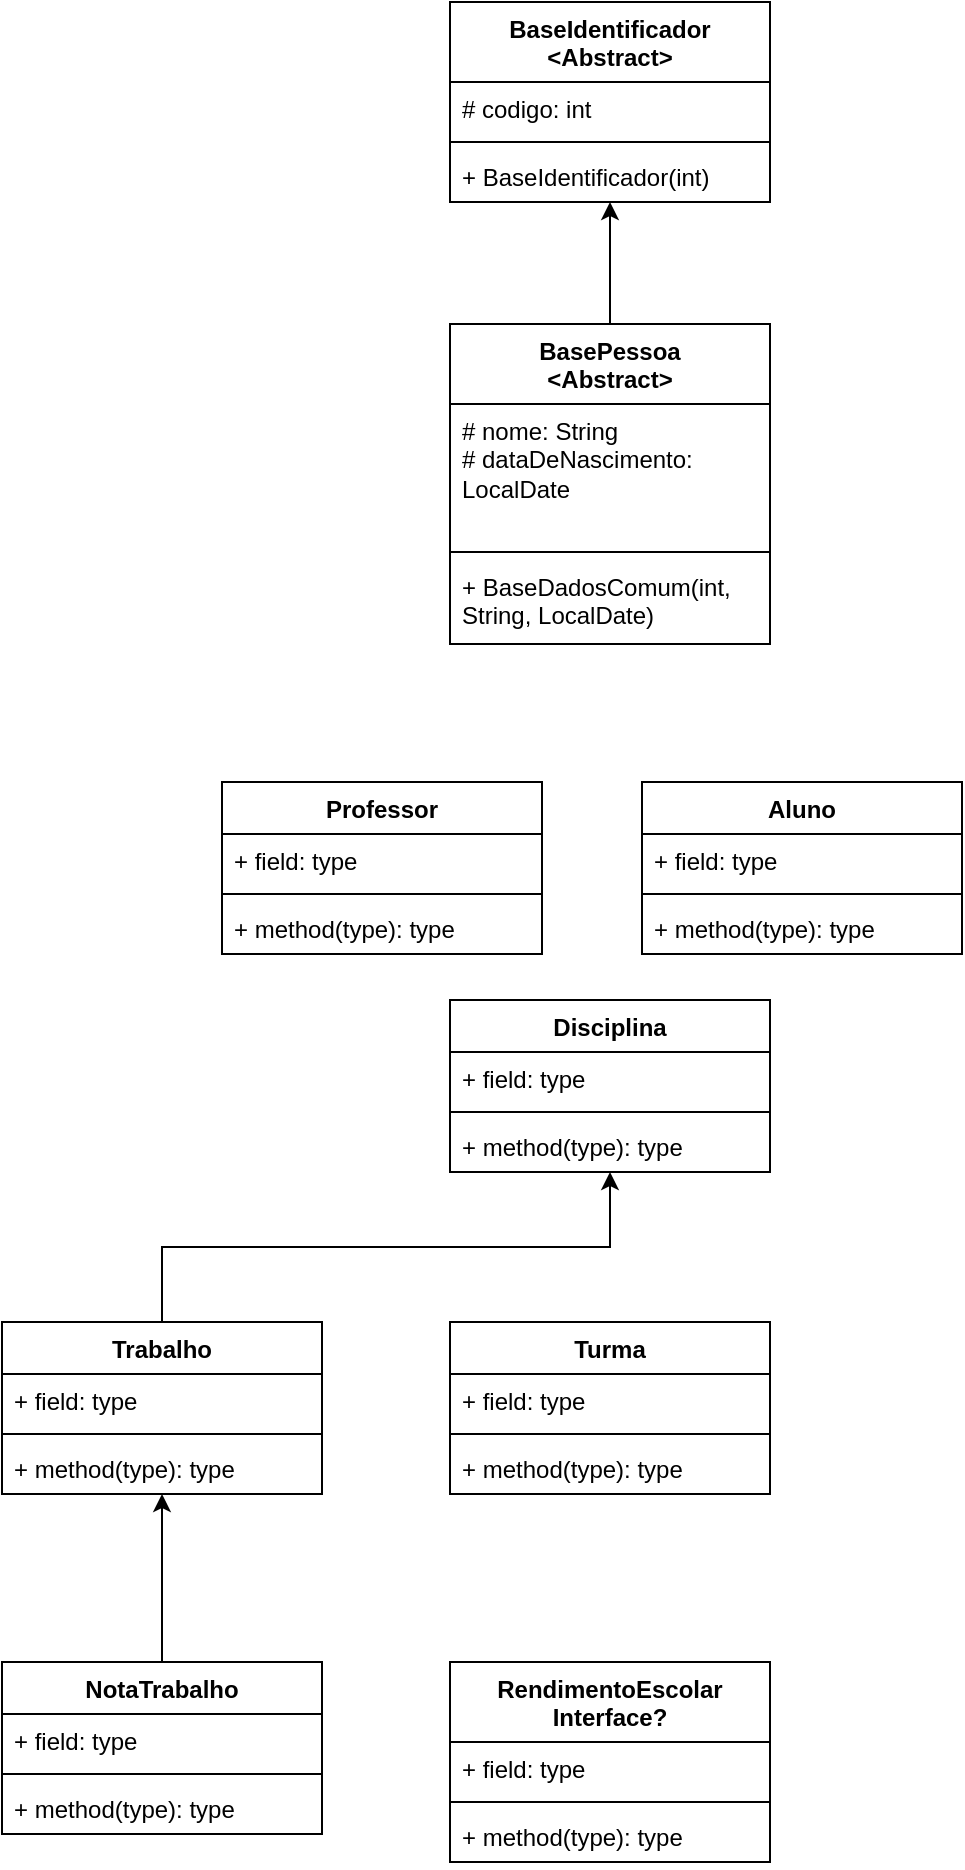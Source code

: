 <mxfile version="22.0.4" type="device">
  <diagram name="Página-1" id="yYudHLOopx4HhH3nTVya">
    <mxGraphModel dx="1434" dy="790" grid="1" gridSize="10" guides="1" tooltips="1" connect="1" arrows="1" fold="1" page="1" pageScale="1" pageWidth="827" pageHeight="1169" math="0" shadow="0">
      <root>
        <mxCell id="0" />
        <mxCell id="1" parent="0" />
        <mxCell id="nbLHjYVWkdb6PBZ8Sq3W-1" value="BaseIdentificador&lt;br&gt;&amp;lt;Abstract&amp;gt;" style="swimlane;fontStyle=1;align=center;verticalAlign=top;childLayout=stackLayout;horizontal=1;startSize=40;horizontalStack=0;resizeParent=1;resizeParentMax=0;resizeLast=0;collapsible=1;marginBottom=0;whiteSpace=wrap;html=1;" parent="1" vertex="1">
          <mxGeometry x="334" width="160" height="100" as="geometry">
            <mxRectangle x="334" width="140" height="40" as="alternateBounds" />
          </mxGeometry>
        </mxCell>
        <mxCell id="nbLHjYVWkdb6PBZ8Sq3W-2" value="# codigo: int" style="text;strokeColor=none;fillColor=none;align=left;verticalAlign=top;spacingLeft=4;spacingRight=4;overflow=hidden;rotatable=0;points=[[0,0.5],[1,0.5]];portConstraint=eastwest;whiteSpace=wrap;html=1;" parent="nbLHjYVWkdb6PBZ8Sq3W-1" vertex="1">
          <mxGeometry y="40" width="160" height="26" as="geometry" />
        </mxCell>
        <mxCell id="nbLHjYVWkdb6PBZ8Sq3W-3" value="" style="line;strokeWidth=1;fillColor=none;align=left;verticalAlign=middle;spacingTop=-1;spacingLeft=3;spacingRight=3;rotatable=0;labelPosition=right;points=[];portConstraint=eastwest;strokeColor=inherit;" parent="nbLHjYVWkdb6PBZ8Sq3W-1" vertex="1">
          <mxGeometry y="66" width="160" height="8" as="geometry" />
        </mxCell>
        <mxCell id="nbLHjYVWkdb6PBZ8Sq3W-4" value="+ BaseIdentificador(int)" style="text;strokeColor=none;fillColor=none;align=left;verticalAlign=top;spacingLeft=4;spacingRight=4;overflow=hidden;rotatable=0;points=[[0,0.5],[1,0.5]];portConstraint=eastwest;whiteSpace=wrap;html=1;" parent="nbLHjYVWkdb6PBZ8Sq3W-1" vertex="1">
          <mxGeometry y="74" width="160" height="26" as="geometry" />
        </mxCell>
        <mxCell id="nbLHjYVWkdb6PBZ8Sq3W-5" value="Professor" style="swimlane;fontStyle=1;align=center;verticalAlign=top;childLayout=stackLayout;horizontal=1;startSize=26;horizontalStack=0;resizeParent=1;resizeParentMax=0;resizeLast=0;collapsible=1;marginBottom=0;whiteSpace=wrap;html=1;" parent="1" vertex="1">
          <mxGeometry x="220" y="390" width="160" height="86" as="geometry" />
        </mxCell>
        <mxCell id="nbLHjYVWkdb6PBZ8Sq3W-6" value="+ field: type" style="text;strokeColor=none;fillColor=none;align=left;verticalAlign=top;spacingLeft=4;spacingRight=4;overflow=hidden;rotatable=0;points=[[0,0.5],[1,0.5]];portConstraint=eastwest;whiteSpace=wrap;html=1;" parent="nbLHjYVWkdb6PBZ8Sq3W-5" vertex="1">
          <mxGeometry y="26" width="160" height="26" as="geometry" />
        </mxCell>
        <mxCell id="nbLHjYVWkdb6PBZ8Sq3W-7" value="" style="line;strokeWidth=1;fillColor=none;align=left;verticalAlign=middle;spacingTop=-1;spacingLeft=3;spacingRight=3;rotatable=0;labelPosition=right;points=[];portConstraint=eastwest;strokeColor=inherit;" parent="nbLHjYVWkdb6PBZ8Sq3W-5" vertex="1">
          <mxGeometry y="52" width="160" height="8" as="geometry" />
        </mxCell>
        <mxCell id="nbLHjYVWkdb6PBZ8Sq3W-8" value="+ method(type): type" style="text;strokeColor=none;fillColor=none;align=left;verticalAlign=top;spacingLeft=4;spacingRight=4;overflow=hidden;rotatable=0;points=[[0,0.5],[1,0.5]];portConstraint=eastwest;whiteSpace=wrap;html=1;" parent="nbLHjYVWkdb6PBZ8Sq3W-5" vertex="1">
          <mxGeometry y="60" width="160" height="26" as="geometry" />
        </mxCell>
        <mxCell id="nbLHjYVWkdb6PBZ8Sq3W-9" value="Disciplina" style="swimlane;fontStyle=1;align=center;verticalAlign=top;childLayout=stackLayout;horizontal=1;startSize=26;horizontalStack=0;resizeParent=1;resizeParentMax=0;resizeLast=0;collapsible=1;marginBottom=0;whiteSpace=wrap;html=1;" parent="1" vertex="1">
          <mxGeometry x="334" y="499" width="160" height="86" as="geometry" />
        </mxCell>
        <mxCell id="nbLHjYVWkdb6PBZ8Sq3W-10" value="+ field: type" style="text;strokeColor=none;fillColor=none;align=left;verticalAlign=top;spacingLeft=4;spacingRight=4;overflow=hidden;rotatable=0;points=[[0,0.5],[1,0.5]];portConstraint=eastwest;whiteSpace=wrap;html=1;" parent="nbLHjYVWkdb6PBZ8Sq3W-9" vertex="1">
          <mxGeometry y="26" width="160" height="26" as="geometry" />
        </mxCell>
        <mxCell id="nbLHjYVWkdb6PBZ8Sq3W-11" value="" style="line;strokeWidth=1;fillColor=none;align=left;verticalAlign=middle;spacingTop=-1;spacingLeft=3;spacingRight=3;rotatable=0;labelPosition=right;points=[];portConstraint=eastwest;strokeColor=inherit;" parent="nbLHjYVWkdb6PBZ8Sq3W-9" vertex="1">
          <mxGeometry y="52" width="160" height="8" as="geometry" />
        </mxCell>
        <mxCell id="nbLHjYVWkdb6PBZ8Sq3W-12" value="+ method(type): type" style="text;strokeColor=none;fillColor=none;align=left;verticalAlign=top;spacingLeft=4;spacingRight=4;overflow=hidden;rotatable=0;points=[[0,0.5],[1,0.5]];portConstraint=eastwest;whiteSpace=wrap;html=1;" parent="nbLHjYVWkdb6PBZ8Sq3W-9" vertex="1">
          <mxGeometry y="60" width="160" height="26" as="geometry" />
        </mxCell>
        <mxCell id="nbLHjYVWkdb6PBZ8Sq3W-25" style="edgeStyle=orthogonalEdgeStyle;rounded=0;orthogonalLoop=1;jettySize=auto;html=1;" parent="1" source="nbLHjYVWkdb6PBZ8Sq3W-19" target="nbLHjYVWkdb6PBZ8Sq3W-1" edge="1">
          <mxGeometry relative="1" as="geometry" />
        </mxCell>
        <mxCell id="nbLHjYVWkdb6PBZ8Sq3W-19" value="BasePessoa&lt;br&gt;&amp;lt;Abstract&amp;gt;" style="swimlane;fontStyle=1;align=center;verticalAlign=top;childLayout=stackLayout;horizontal=1;startSize=40;horizontalStack=0;resizeParent=1;resizeParentMax=0;resizeLast=0;collapsible=1;marginBottom=0;whiteSpace=wrap;html=1;" parent="1" vertex="1">
          <mxGeometry x="334" y="161" width="160" height="160" as="geometry" />
        </mxCell>
        <mxCell id="nbLHjYVWkdb6PBZ8Sq3W-20" value="# nome: String&lt;br&gt;# dataDeNascimento:&lt;br&gt;LocalDate&lt;br&gt;" style="text;strokeColor=none;fillColor=none;align=left;verticalAlign=top;spacingLeft=4;spacingRight=4;overflow=hidden;rotatable=0;points=[[0,0.5],[1,0.5]];portConstraint=eastwest;whiteSpace=wrap;html=1;" parent="nbLHjYVWkdb6PBZ8Sq3W-19" vertex="1">
          <mxGeometry y="40" width="160" height="70" as="geometry" />
        </mxCell>
        <mxCell id="nbLHjYVWkdb6PBZ8Sq3W-21" value="" style="line;strokeWidth=1;fillColor=none;align=left;verticalAlign=middle;spacingTop=-1;spacingLeft=3;spacingRight=3;rotatable=0;labelPosition=right;points=[];portConstraint=eastwest;strokeColor=inherit;" parent="nbLHjYVWkdb6PBZ8Sq3W-19" vertex="1">
          <mxGeometry y="110" width="160" height="8" as="geometry" />
        </mxCell>
        <mxCell id="nbLHjYVWkdb6PBZ8Sq3W-22" value="+ BaseDadosComum(int, String, LocalDate)" style="text;strokeColor=none;fillColor=none;align=left;verticalAlign=top;spacingLeft=4;spacingRight=4;overflow=hidden;rotatable=0;points=[[0,0.5],[1,0.5]];portConstraint=eastwest;whiteSpace=wrap;html=1;" parent="nbLHjYVWkdb6PBZ8Sq3W-19" vertex="1">
          <mxGeometry y="118" width="160" height="42" as="geometry" />
        </mxCell>
        <mxCell id="4BHn9zEPy_VYpdU33gSj-9" value="Turma" style="swimlane;fontStyle=1;align=center;verticalAlign=top;childLayout=stackLayout;horizontal=1;startSize=26;horizontalStack=0;resizeParent=1;resizeParentMax=0;resizeLast=0;collapsible=1;marginBottom=0;whiteSpace=wrap;html=1;" parent="1" vertex="1">
          <mxGeometry x="334" y="660" width="160" height="86" as="geometry" />
        </mxCell>
        <mxCell id="4BHn9zEPy_VYpdU33gSj-10" value="+ field: type" style="text;strokeColor=none;fillColor=none;align=left;verticalAlign=top;spacingLeft=4;spacingRight=4;overflow=hidden;rotatable=0;points=[[0,0.5],[1,0.5]];portConstraint=eastwest;whiteSpace=wrap;html=1;" parent="4BHn9zEPy_VYpdU33gSj-9" vertex="1">
          <mxGeometry y="26" width="160" height="26" as="geometry" />
        </mxCell>
        <mxCell id="4BHn9zEPy_VYpdU33gSj-11" value="" style="line;strokeWidth=1;fillColor=none;align=left;verticalAlign=middle;spacingTop=-1;spacingLeft=3;spacingRight=3;rotatable=0;labelPosition=right;points=[];portConstraint=eastwest;strokeColor=inherit;" parent="4BHn9zEPy_VYpdU33gSj-9" vertex="1">
          <mxGeometry y="52" width="160" height="8" as="geometry" />
        </mxCell>
        <mxCell id="4BHn9zEPy_VYpdU33gSj-12" value="+ method(type): type" style="text;strokeColor=none;fillColor=none;align=left;verticalAlign=top;spacingLeft=4;spacingRight=4;overflow=hidden;rotatable=0;points=[[0,0.5],[1,0.5]];portConstraint=eastwest;whiteSpace=wrap;html=1;" parent="4BHn9zEPy_VYpdU33gSj-9" vertex="1">
          <mxGeometry y="60" width="160" height="26" as="geometry" />
        </mxCell>
        <mxCell id="4BHn9zEPy_VYpdU33gSj-17" style="edgeStyle=orthogonalEdgeStyle;rounded=0;orthogonalLoop=1;jettySize=auto;html=1;exitX=0.5;exitY=0;exitDx=0;exitDy=0;" parent="1" source="4BHn9zEPy_VYpdU33gSj-13" target="nbLHjYVWkdb6PBZ8Sq3W-9" edge="1">
          <mxGeometry relative="1" as="geometry" />
        </mxCell>
        <mxCell id="4BHn9zEPy_VYpdU33gSj-13" value="Trabalho" style="swimlane;fontStyle=1;align=center;verticalAlign=top;childLayout=stackLayout;horizontal=1;startSize=26;horizontalStack=0;resizeParent=1;resizeParentMax=0;resizeLast=0;collapsible=1;marginBottom=0;whiteSpace=wrap;html=1;" parent="1" vertex="1">
          <mxGeometry x="110" y="660" width="160" height="86" as="geometry" />
        </mxCell>
        <mxCell id="4BHn9zEPy_VYpdU33gSj-14" value="+ field: type" style="text;strokeColor=none;fillColor=none;align=left;verticalAlign=top;spacingLeft=4;spacingRight=4;overflow=hidden;rotatable=0;points=[[0,0.5],[1,0.5]];portConstraint=eastwest;whiteSpace=wrap;html=1;" parent="4BHn9zEPy_VYpdU33gSj-13" vertex="1">
          <mxGeometry y="26" width="160" height="26" as="geometry" />
        </mxCell>
        <mxCell id="4BHn9zEPy_VYpdU33gSj-15" value="" style="line;strokeWidth=1;fillColor=none;align=left;verticalAlign=middle;spacingTop=-1;spacingLeft=3;spacingRight=3;rotatable=0;labelPosition=right;points=[];portConstraint=eastwest;strokeColor=inherit;" parent="4BHn9zEPy_VYpdU33gSj-13" vertex="1">
          <mxGeometry y="52" width="160" height="8" as="geometry" />
        </mxCell>
        <mxCell id="4BHn9zEPy_VYpdU33gSj-16" value="+ method(type): type" style="text;strokeColor=none;fillColor=none;align=left;verticalAlign=top;spacingLeft=4;spacingRight=4;overflow=hidden;rotatable=0;points=[[0,0.5],[1,0.5]];portConstraint=eastwest;whiteSpace=wrap;html=1;" parent="4BHn9zEPy_VYpdU33gSj-13" vertex="1">
          <mxGeometry y="60" width="160" height="26" as="geometry" />
        </mxCell>
        <mxCell id="4BHn9zEPy_VYpdU33gSj-22" style="edgeStyle=orthogonalEdgeStyle;rounded=0;orthogonalLoop=1;jettySize=auto;html=1;" parent="1" source="4BHn9zEPy_VYpdU33gSj-18" target="4BHn9zEPy_VYpdU33gSj-13" edge="1">
          <mxGeometry relative="1" as="geometry" />
        </mxCell>
        <mxCell id="4BHn9zEPy_VYpdU33gSj-18" value="NotaTrabalho" style="swimlane;fontStyle=1;align=center;verticalAlign=top;childLayout=stackLayout;horizontal=1;startSize=26;horizontalStack=0;resizeParent=1;resizeParentMax=0;resizeLast=0;collapsible=1;marginBottom=0;whiteSpace=wrap;html=1;" parent="1" vertex="1">
          <mxGeometry x="110" y="830" width="160" height="86" as="geometry" />
        </mxCell>
        <mxCell id="4BHn9zEPy_VYpdU33gSj-19" value="+ field: type" style="text;strokeColor=none;fillColor=none;align=left;verticalAlign=top;spacingLeft=4;spacingRight=4;overflow=hidden;rotatable=0;points=[[0,0.5],[1,0.5]];portConstraint=eastwest;whiteSpace=wrap;html=1;" parent="4BHn9zEPy_VYpdU33gSj-18" vertex="1">
          <mxGeometry y="26" width="160" height="26" as="geometry" />
        </mxCell>
        <mxCell id="4BHn9zEPy_VYpdU33gSj-20" value="" style="line;strokeWidth=1;fillColor=none;align=left;verticalAlign=middle;spacingTop=-1;spacingLeft=3;spacingRight=3;rotatable=0;labelPosition=right;points=[];portConstraint=eastwest;strokeColor=inherit;" parent="4BHn9zEPy_VYpdU33gSj-18" vertex="1">
          <mxGeometry y="52" width="160" height="8" as="geometry" />
        </mxCell>
        <mxCell id="4BHn9zEPy_VYpdU33gSj-21" value="+ method(type): type" style="text;strokeColor=none;fillColor=none;align=left;verticalAlign=top;spacingLeft=4;spacingRight=4;overflow=hidden;rotatable=0;points=[[0,0.5],[1,0.5]];portConstraint=eastwest;whiteSpace=wrap;html=1;" parent="4BHn9zEPy_VYpdU33gSj-18" vertex="1">
          <mxGeometry y="60" width="160" height="26" as="geometry" />
        </mxCell>
        <mxCell id="4BHn9zEPy_VYpdU33gSj-23" value="RendimentoEscolar&lt;br&gt;Interface?" style="swimlane;fontStyle=1;align=center;verticalAlign=top;childLayout=stackLayout;horizontal=1;startSize=40;horizontalStack=0;resizeParent=1;resizeParentMax=0;resizeLast=0;collapsible=1;marginBottom=0;whiteSpace=wrap;html=1;" parent="1" vertex="1">
          <mxGeometry x="334" y="830" width="160" height="100" as="geometry" />
        </mxCell>
        <mxCell id="4BHn9zEPy_VYpdU33gSj-24" value="+ field: type" style="text;strokeColor=none;fillColor=none;align=left;verticalAlign=top;spacingLeft=4;spacingRight=4;overflow=hidden;rotatable=0;points=[[0,0.5],[1,0.5]];portConstraint=eastwest;whiteSpace=wrap;html=1;" parent="4BHn9zEPy_VYpdU33gSj-23" vertex="1">
          <mxGeometry y="40" width="160" height="26" as="geometry" />
        </mxCell>
        <mxCell id="4BHn9zEPy_VYpdU33gSj-25" value="" style="line;strokeWidth=1;fillColor=none;align=left;verticalAlign=middle;spacingTop=-1;spacingLeft=3;spacingRight=3;rotatable=0;labelPosition=right;points=[];portConstraint=eastwest;strokeColor=inherit;" parent="4BHn9zEPy_VYpdU33gSj-23" vertex="1">
          <mxGeometry y="66" width="160" height="8" as="geometry" />
        </mxCell>
        <mxCell id="4BHn9zEPy_VYpdU33gSj-26" value="+ method(type): type" style="text;strokeColor=none;fillColor=none;align=left;verticalAlign=top;spacingLeft=4;spacingRight=4;overflow=hidden;rotatable=0;points=[[0,0.5],[1,0.5]];portConstraint=eastwest;whiteSpace=wrap;html=1;" parent="4BHn9zEPy_VYpdU33gSj-23" vertex="1">
          <mxGeometry y="74" width="160" height="26" as="geometry" />
        </mxCell>
        <mxCell id="4BHn9zEPy_VYpdU33gSj-28" value="Aluno" style="swimlane;fontStyle=1;align=center;verticalAlign=top;childLayout=stackLayout;horizontal=1;startSize=26;horizontalStack=0;resizeParent=1;resizeParentMax=0;resizeLast=0;collapsible=1;marginBottom=0;whiteSpace=wrap;html=1;" parent="1" vertex="1">
          <mxGeometry x="430" y="390" width="160" height="86" as="geometry" />
        </mxCell>
        <mxCell id="4BHn9zEPy_VYpdU33gSj-29" value="+ field: type" style="text;strokeColor=none;fillColor=none;align=left;verticalAlign=top;spacingLeft=4;spacingRight=4;overflow=hidden;rotatable=0;points=[[0,0.5],[1,0.5]];portConstraint=eastwest;whiteSpace=wrap;html=1;" parent="4BHn9zEPy_VYpdU33gSj-28" vertex="1">
          <mxGeometry y="26" width="160" height="26" as="geometry" />
        </mxCell>
        <mxCell id="4BHn9zEPy_VYpdU33gSj-30" value="" style="line;strokeWidth=1;fillColor=none;align=left;verticalAlign=middle;spacingTop=-1;spacingLeft=3;spacingRight=3;rotatable=0;labelPosition=right;points=[];portConstraint=eastwest;strokeColor=inherit;" parent="4BHn9zEPy_VYpdU33gSj-28" vertex="1">
          <mxGeometry y="52" width="160" height="8" as="geometry" />
        </mxCell>
        <mxCell id="4BHn9zEPy_VYpdU33gSj-31" value="+ method(type): type" style="text;strokeColor=none;fillColor=none;align=left;verticalAlign=top;spacingLeft=4;spacingRight=4;overflow=hidden;rotatable=0;points=[[0,0.5],[1,0.5]];portConstraint=eastwest;whiteSpace=wrap;html=1;" parent="4BHn9zEPy_VYpdU33gSj-28" vertex="1">
          <mxGeometry y="60" width="160" height="26" as="geometry" />
        </mxCell>
      </root>
    </mxGraphModel>
  </diagram>
</mxfile>
